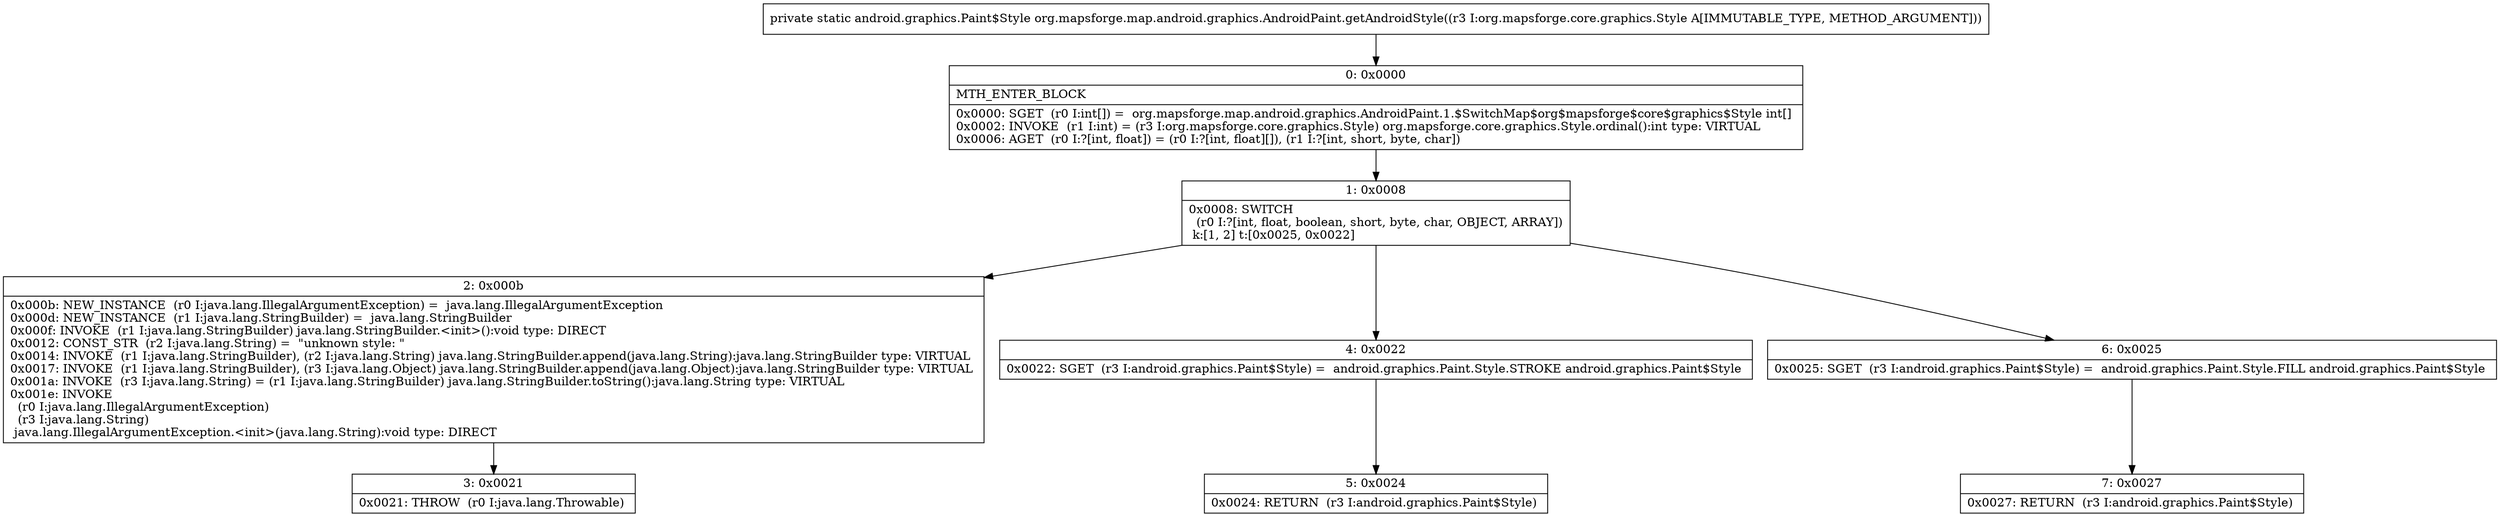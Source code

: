 digraph "CFG fororg.mapsforge.map.android.graphics.AndroidPaint.getAndroidStyle(Lorg\/mapsforge\/core\/graphics\/Style;)Landroid\/graphics\/Paint$Style;" {
Node_0 [shape=record,label="{0\:\ 0x0000|MTH_ENTER_BLOCK\l|0x0000: SGET  (r0 I:int[]) =  org.mapsforge.map.android.graphics.AndroidPaint.1.$SwitchMap$org$mapsforge$core$graphics$Style int[] \l0x0002: INVOKE  (r1 I:int) = (r3 I:org.mapsforge.core.graphics.Style) org.mapsforge.core.graphics.Style.ordinal():int type: VIRTUAL \l0x0006: AGET  (r0 I:?[int, float]) = (r0 I:?[int, float][]), (r1 I:?[int, short, byte, char]) \l}"];
Node_1 [shape=record,label="{1\:\ 0x0008|0x0008: SWITCH  \l  (r0 I:?[int, float, boolean, short, byte, char, OBJECT, ARRAY])\l k:[1, 2] t:[0x0025, 0x0022] \l}"];
Node_2 [shape=record,label="{2\:\ 0x000b|0x000b: NEW_INSTANCE  (r0 I:java.lang.IllegalArgumentException) =  java.lang.IllegalArgumentException \l0x000d: NEW_INSTANCE  (r1 I:java.lang.StringBuilder) =  java.lang.StringBuilder \l0x000f: INVOKE  (r1 I:java.lang.StringBuilder) java.lang.StringBuilder.\<init\>():void type: DIRECT \l0x0012: CONST_STR  (r2 I:java.lang.String) =  \"unknown style: \" \l0x0014: INVOKE  (r1 I:java.lang.StringBuilder), (r2 I:java.lang.String) java.lang.StringBuilder.append(java.lang.String):java.lang.StringBuilder type: VIRTUAL \l0x0017: INVOKE  (r1 I:java.lang.StringBuilder), (r3 I:java.lang.Object) java.lang.StringBuilder.append(java.lang.Object):java.lang.StringBuilder type: VIRTUAL \l0x001a: INVOKE  (r3 I:java.lang.String) = (r1 I:java.lang.StringBuilder) java.lang.StringBuilder.toString():java.lang.String type: VIRTUAL \l0x001e: INVOKE  \l  (r0 I:java.lang.IllegalArgumentException)\l  (r3 I:java.lang.String)\l java.lang.IllegalArgumentException.\<init\>(java.lang.String):void type: DIRECT \l}"];
Node_3 [shape=record,label="{3\:\ 0x0021|0x0021: THROW  (r0 I:java.lang.Throwable) \l}"];
Node_4 [shape=record,label="{4\:\ 0x0022|0x0022: SGET  (r3 I:android.graphics.Paint$Style) =  android.graphics.Paint.Style.STROKE android.graphics.Paint$Style \l}"];
Node_5 [shape=record,label="{5\:\ 0x0024|0x0024: RETURN  (r3 I:android.graphics.Paint$Style) \l}"];
Node_6 [shape=record,label="{6\:\ 0x0025|0x0025: SGET  (r3 I:android.graphics.Paint$Style) =  android.graphics.Paint.Style.FILL android.graphics.Paint$Style \l}"];
Node_7 [shape=record,label="{7\:\ 0x0027|0x0027: RETURN  (r3 I:android.graphics.Paint$Style) \l}"];
MethodNode[shape=record,label="{private static android.graphics.Paint$Style org.mapsforge.map.android.graphics.AndroidPaint.getAndroidStyle((r3 I:org.mapsforge.core.graphics.Style A[IMMUTABLE_TYPE, METHOD_ARGUMENT])) }"];
MethodNode -> Node_0;
Node_0 -> Node_1;
Node_1 -> Node_2;
Node_1 -> Node_4;
Node_1 -> Node_6;
Node_2 -> Node_3;
Node_4 -> Node_5;
Node_6 -> Node_7;
}

